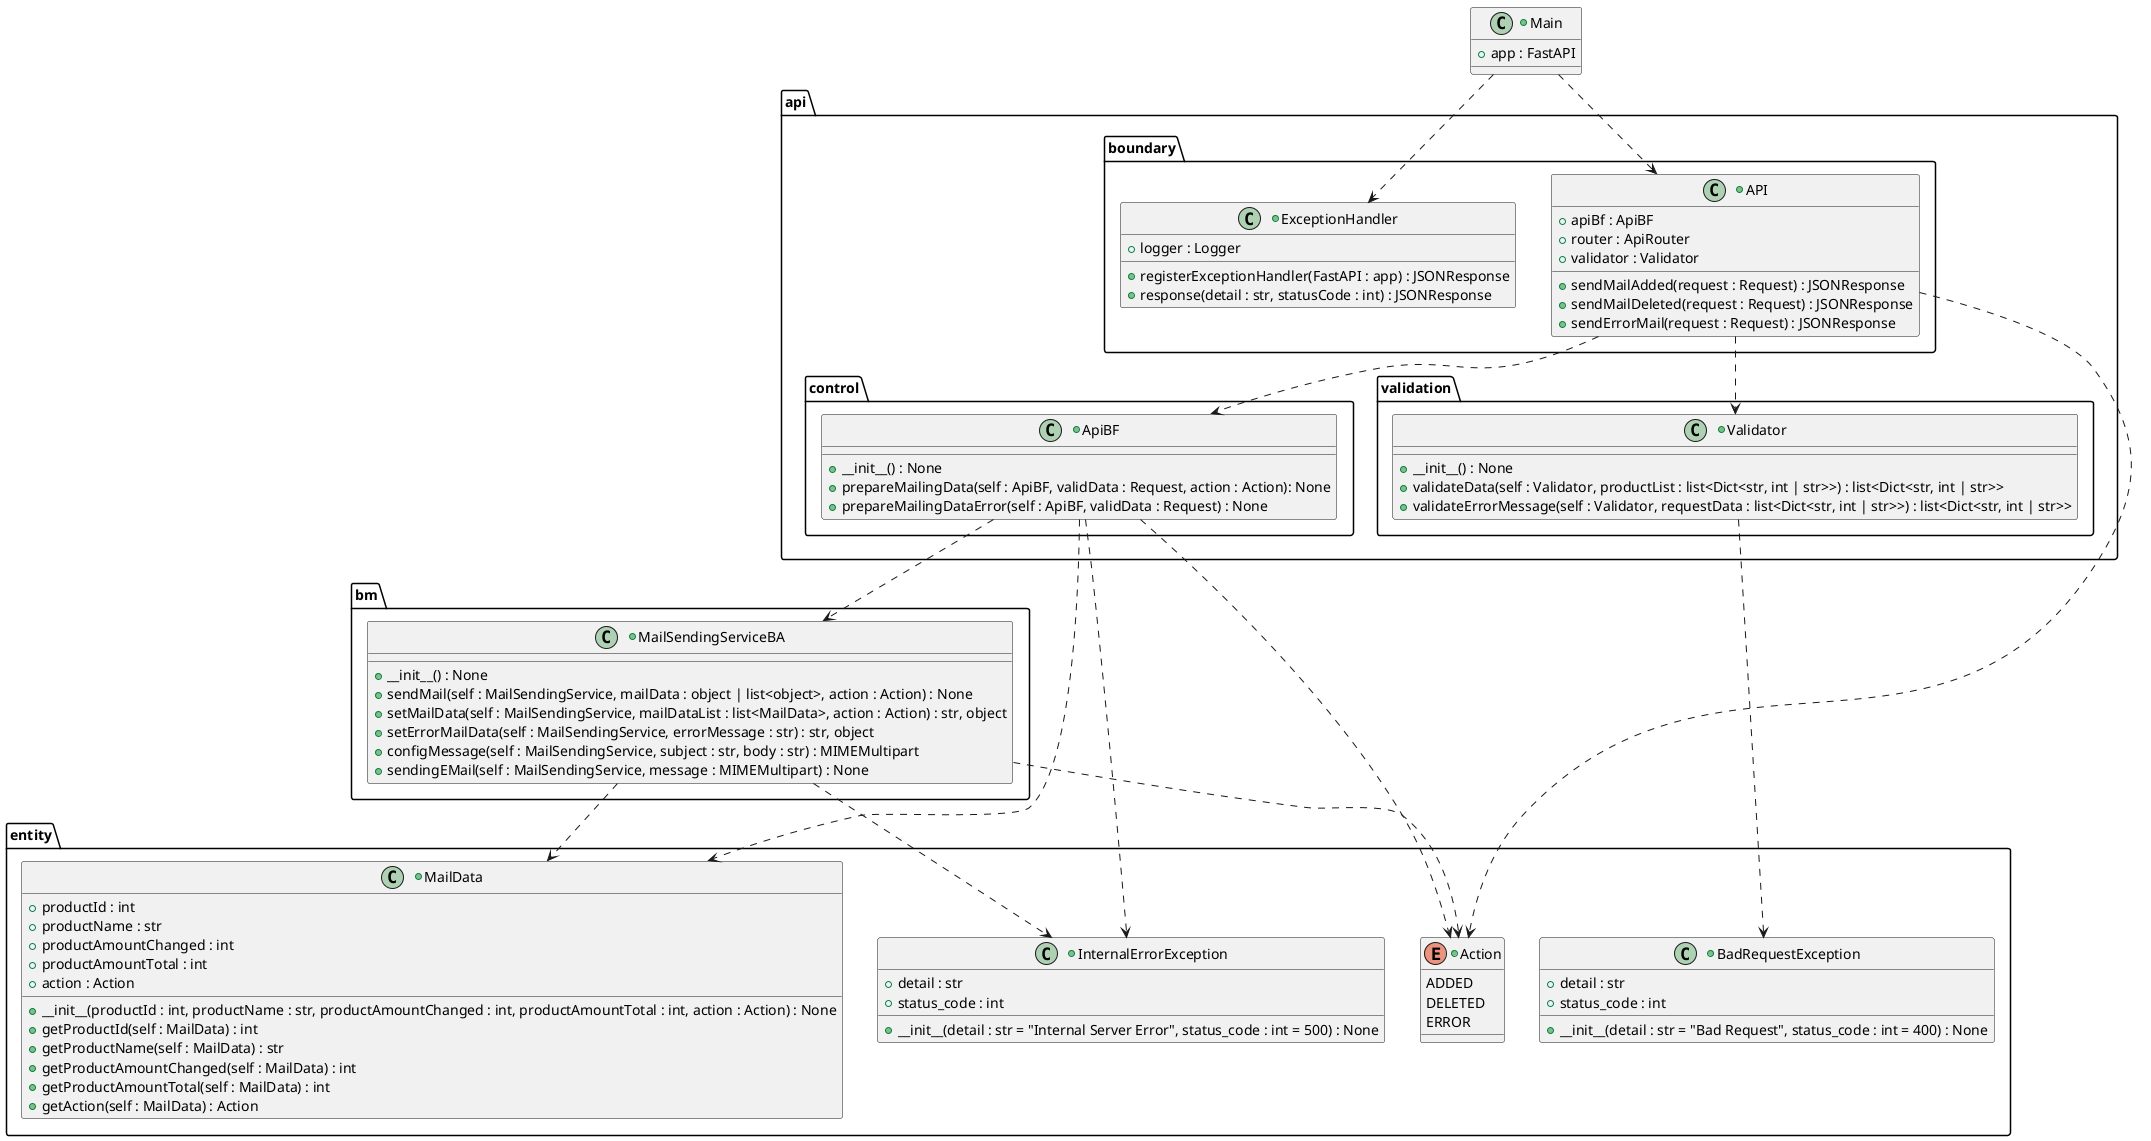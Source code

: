 @startuml

package api {
    package boundary {
        +class API {
            +apiBf : ApiBF 
            +router : ApiRouter 
            +validator : Validator 

            +sendMailAdded(request : Request) : JSONResponse
            +sendMailDeleted(request : Request) : JSONResponse
            +sendErrorMail(request : Request) : JSONResponse
        }

        +class ExceptionHandler {
            +logger : Logger

            +registerExceptionHandler(FastAPI : app) : JSONResponse
            +response(detail : str, statusCode : int) : JSONResponse            
        }
    }

    package control {
        +class ApiBF {
            +__init__() : None
            +prepareMailingData(self : ApiBF, validData : Request, action : Action): None
            +prepareMailingDataError(self : ApiBF, validData : Request) : None
        }
    }

    package validation {
        +class Validator {
            +__init__() : None
            +validateData(self : Validator, productList : list<Dict<str, int | str>>) : list<Dict<str, int | str>>
            +validateErrorMessage(self : Validator, requestData : list<Dict<str, int | str>>) : list<Dict<str, int | str>> 
        }
    }
}

package bm {
    +class MailSendingServiceBA {
        +__init__() : None
        +sendMail(self : MailSendingService, mailData : object | list<object>, action : Action) : None
        +setMailData(self : MailSendingService, mailDataList : list<MailData>, action : Action) : str, object 
        +setErrorMailData(self : MailSendingService, errorMessage : str) : str, object 
        +configMessage(self : MailSendingService, subject : str, body : str) : MIMEMultipart
        +sendingEMail(self : MailSendingService, message : MIMEMultipart) : None
    }
}

package entity {
    +class MailData {
        +productId : int
        +productName : str
        +productAmountChanged : int
        +productAmountTotal : int
        +action : Action

        +__init__(productId : int, productName : str, productAmountChanged : int, productAmountTotal : int, action : Action) : None
        +getProductId(self : MailData) : int
        +getProductName(self : MailData) : str
        +getProductAmountChanged(self : MailData) : int
        +getProductAmountTotal(self : MailData) : int
        +getAction(self : MailData) : Action
    }

    +enum Action {
        ADDED
        DELETED
        ERROR
    }

    +class InternalErrorException {
        +detail : str
        +status_code : int
        
        +__init__(detail : str = "Internal Server Error", status_code : int = 500) : None
    }

    +class BadRequestException {
        +detail : str
        +status_code : int

        +__init__(detail : str = "Bad Request", status_code : int = 400) : None

    }
}

+class Main {
    +app : FastAPI
}

Main ..> ExceptionHandler
Main ..> API

API ..> Validator
API ..> ApiBF
API ..> Action

ApiBF ..> MailData
ApiBF ..> MailSendingServiceBA
ApiBF ..> InternalErrorException
ApiBF ..> Action

Validator ..> BadRequestException

MailSendingServiceBA ..> Action
MailSendingServiceBA ..> InternalErrorException
MailSendingServiceBA ..> MailData

@enduml

